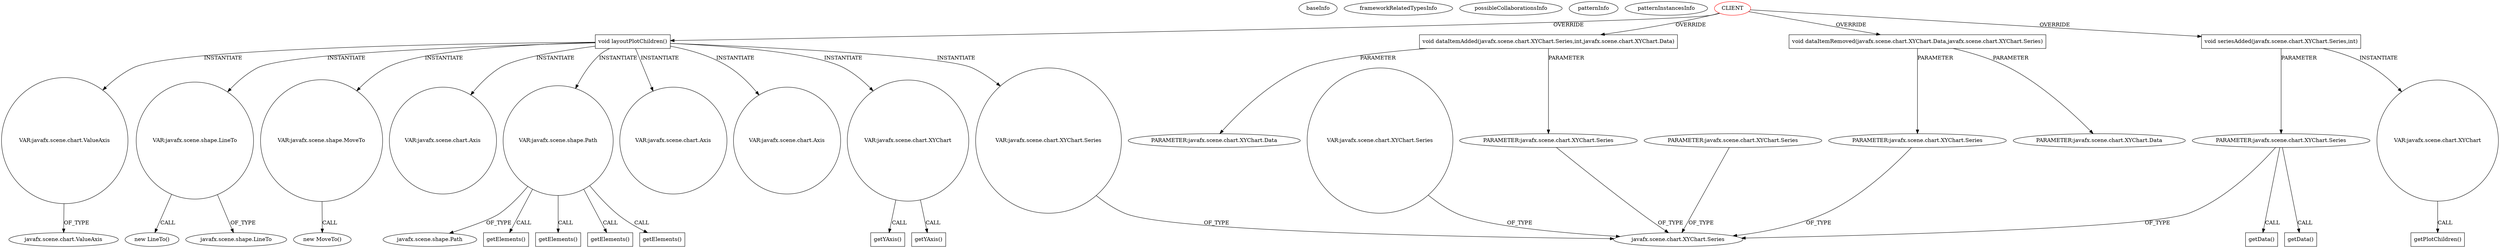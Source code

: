 digraph {
baseInfo[graphId=4421,category="pattern",isAnonymous=false,possibleRelation=false]
frameworkRelatedTypesInfo[]
possibleCollaborationsInfo[]
patternInfo[frequency=2.0,patternRootClient=0]
patternInstancesInfo[0="LichuanLu-ShunUI-FX~/LichuanLu-ShunUI-FX/ShunUI-FX-master/src/view/chart/StackedBarChart.java~StackedBarChart~811",1="TomaszKorecki-InvestorAssistant~/TomaszKorecki-InvestorAssistant/InvestorAssistant-master/Investor's assistant/src/investor/charts/CandleChart.java~CandleStickChart~1473"]
2[label="void layoutPlotChildren()",vertexType="OVERRIDING_METHOD_DECLARATION",isFrameworkType=false,shape=box]
83[label="VAR:javafx.scene.shape.LineTo",vertexType="VARIABLE_EXPRESION",isFrameworkType=false,shape=circle]
73[label="VAR:javafx.scene.shape.MoveTo",vertexType="VARIABLE_EXPRESION",isFrameworkType=false,shape=circle]
49[label="VAR:javafx.scene.chart.Axis",vertexType="VARIABLE_EXPRESION",isFrameworkType=false,shape=circle]
44[label="VAR:javafx.scene.chart.Axis",vertexType="VARIABLE_EXPRESION",isFrameworkType=false,shape=circle]
75[label="VAR:javafx.scene.chart.Axis",vertexType="VARIABLE_EXPRESION",isFrameworkType=false,shape=circle]
82[label="new LineTo()",vertexType="CONSTRUCTOR_CALL",isFrameworkType=false]
0[label="CLIENT",vertexType="ROOT_CLIENT_CLASS_DECLARATION",isFrameworkType=false,color=red]
17[label="VAR:javafx.scene.shape.Path",vertexType="VARIABLE_EXPRESION",isFrameworkType=false,shape=circle]
84[label="javafx.scene.shape.LineTo",vertexType="FRAMEWORK_CLASS_TYPE",isFrameworkType=false]
93[label="void dataItemAdded(javafx.scene.chart.XYChart.Series,int,javafx.scene.chart.XYChart.Data)",vertexType="OVERRIDING_METHOD_DECLARATION",isFrameworkType=false,shape=box]
94[label="PARAMETER:javafx.scene.chart.XYChart.Series",vertexType="PARAMETER_DECLARATION",isFrameworkType=false]
106[label="void seriesAdded(javafx.scene.chart.XYChart.Series,int)",vertexType="OVERRIDING_METHOD_DECLARATION",isFrameworkType=false,shape=box]
107[label="PARAMETER:javafx.scene.chart.XYChart.Series",vertexType="PARAMETER_DECLARATION",isFrameworkType=false]
112[label="getData()",vertexType="INSIDE_CALL",isFrameworkType=false,shape=box]
110[label="getData()",vertexType="INSIDE_CALL",isFrameworkType=false,shape=box]
98[label="void dataItemRemoved(javafx.scene.chart.XYChart.Data,javafx.scene.chart.XYChart.Series)",vertexType="OVERRIDING_METHOD_DECLARATION",isFrameworkType=false,shape=box]
101[label="PARAMETER:javafx.scene.chart.XYChart.Series",vertexType="PARAMETER_DECLARATION",isFrameworkType=false]
19[label="javafx.scene.shape.Path",vertexType="FRAMEWORK_CLASS_TYPE",isFrameworkType=false]
99[label="PARAMETER:javafx.scene.chart.XYChart.Data",vertexType="PARAMETER_DECLARATION",isFrameworkType=false]
96[label="PARAMETER:javafx.scene.chart.XYChart.Data",vertexType="PARAMETER_DECLARATION",isFrameworkType=false]
58[label="VAR:javafx.scene.chart.ValueAxis",vertexType="VARIABLE_EXPRESION",isFrameworkType=false,shape=circle]
60[label="javafx.scene.chart.ValueAxis",vertexType="FRAMEWORK_CLASS_TYPE",isFrameworkType=false]
81[label="getElements()",vertexType="INSIDE_CALL",isFrameworkType=false,shape=box]
18[label="getElements()",vertexType="INSIDE_CALL",isFrameworkType=false,shape=box]
69[label="getElements()",vertexType="INSIDE_CALL",isFrameworkType=false,shape=box]
71[label="getElements()",vertexType="INSIDE_CALL",isFrameworkType=false,shape=box]
72[label="new MoveTo()",vertexType="CONSTRUCTOR_CALL",isFrameworkType=false]
14[label="javafx.scene.chart.XYChart.Series",vertexType="FRAMEWORK_CLASS_TYPE",isFrameworkType=false]
104[label="PARAMETER:javafx.scene.chart.XYChart.Series",vertexType="PARAMETER_DECLARATION",isFrameworkType=false]
12[label="VAR:javafx.scene.chart.XYChart.Series",vertexType="VARIABLE_EXPRESION",isFrameworkType=false,shape=circle]
130[label="VAR:javafx.scene.chart.XYChart.Series",vertexType="VARIABLE_EXPRESION",isFrameworkType=false,shape=circle]
113[label="VAR:javafx.scene.chart.XYChart",vertexType="VARIABLE_EXPRESION",isFrameworkType=false,shape=circle]
114[label="getPlotChildren()",vertexType="INSIDE_CALL",isFrameworkType=false,shape=box]
3[label="VAR:javafx.scene.chart.XYChart",vertexType="VARIABLE_EXPRESION",isFrameworkType=false,shape=circle]
31[label="getYAxis()",vertexType="INSIDE_CALL",isFrameworkType=false,shape=box]
43[label="getYAxis()",vertexType="INSIDE_CALL",isFrameworkType=false,shape=box]
17->81[label="CALL"]
107->112[label="CALL"]
107->14[label="OF_TYPE"]
93->96[label="PARAMETER"]
106->107[label="PARAMETER"]
104->14[label="OF_TYPE"]
2->17[label="INSTANTIATE"]
0->93[label="OVERRIDE"]
17->19[label="OF_TYPE"]
3->43[label="CALL"]
0->106[label="OVERRIDE"]
2->12[label="INSTANTIATE"]
2->3[label="INSTANTIATE"]
0->2[label="OVERRIDE"]
17->18[label="CALL"]
113->114[label="CALL"]
3->31[label="CALL"]
101->14[label="OF_TYPE"]
94->14[label="OF_TYPE"]
58->60[label="OF_TYPE"]
106->113[label="INSTANTIATE"]
2->44[label="INSTANTIATE"]
83->84[label="OF_TYPE"]
17->71[label="CALL"]
83->82[label="CALL"]
2->75[label="INSTANTIATE"]
98->101[label="PARAMETER"]
2->83[label="INSTANTIATE"]
12->14[label="OF_TYPE"]
130->14[label="OF_TYPE"]
0->98[label="OVERRIDE"]
2->73[label="INSTANTIATE"]
73->72[label="CALL"]
93->94[label="PARAMETER"]
98->99[label="PARAMETER"]
2->49[label="INSTANTIATE"]
2->58[label="INSTANTIATE"]
17->69[label="CALL"]
107->110[label="CALL"]
}
